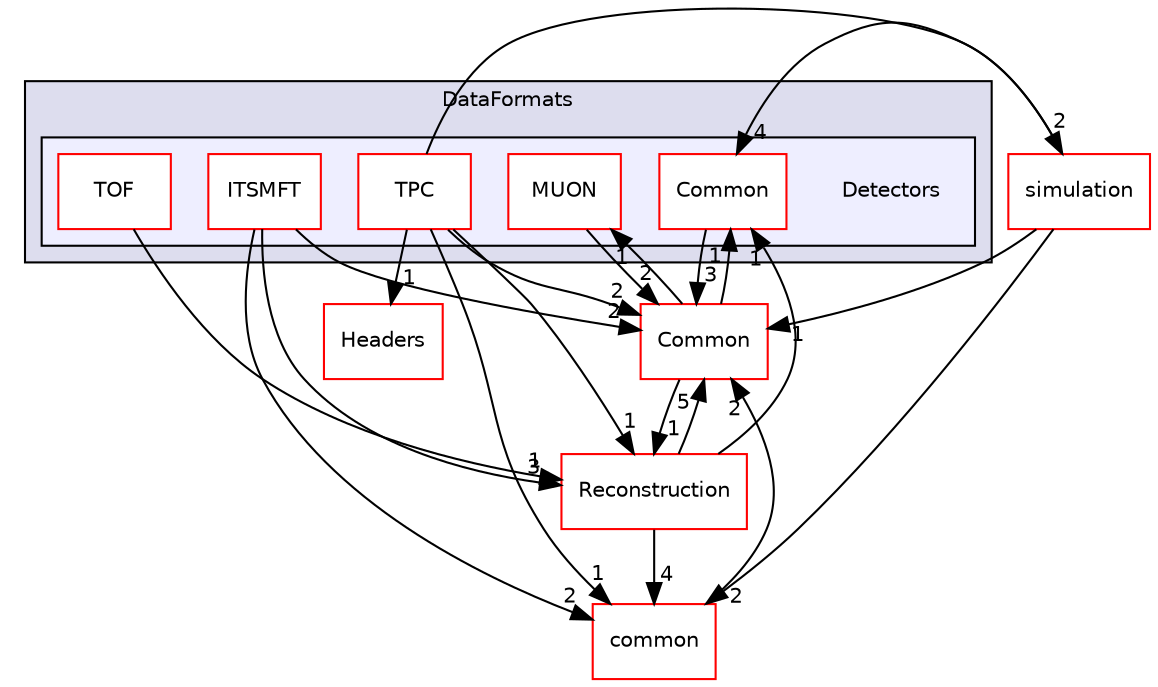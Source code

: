 digraph "/home/travis/build/AliceO2Group/AliceO2/DataFormats/Detectors" {
  bgcolor=transparent;
  compound=true
  node [ fontsize="10", fontname="Helvetica"];
  edge [ labelfontsize="10", labelfontname="Helvetica"];
  subgraph clusterdir_2171f7ec022c5423887b07c69b2f5b48 {
    graph [ bgcolor="#ddddee", pencolor="black", label="DataFormats" fontname="Helvetica", fontsize="10", URL="dir_2171f7ec022c5423887b07c69b2f5b48.html"]
  subgraph clusterdir_2801adc79bf3c286b1b479858d2cade4 {
    graph [ bgcolor="#eeeeff", pencolor="black", label="" URL="dir_2801adc79bf3c286b1b479858d2cade4.html"];
    dir_2801adc79bf3c286b1b479858d2cade4 [shape=plaintext label="Detectors"];
    dir_74593c7a91e03746ae2a516888bf9494 [shape=box label="Common" color="red" fillcolor="white" style="filled" URL="dir_74593c7a91e03746ae2a516888bf9494.html"];
    dir_ff53c4a4c37940dfaa1ef75e68c4ec2e [shape=box label="ITSMFT" color="red" fillcolor="white" style="filled" URL="dir_ff53c4a4c37940dfaa1ef75e68c4ec2e.html"];
    dir_39a68910f3cfdc380c901647ab1550b8 [shape=box label="MUON" color="red" fillcolor="white" style="filled" URL="dir_39a68910f3cfdc380c901647ab1550b8.html"];
    dir_b78a6db121207500afab70b350b99369 [shape=box label="TOF" color="red" fillcolor="white" style="filled" URL="dir_b78a6db121207500afab70b350b99369.html"];
    dir_87e4e27fa2128902da5e37b3e7ab3f52 [shape=box label="TPC" color="red" fillcolor="white" style="filled" URL="dir_87e4e27fa2128902da5e37b3e7ab3f52.html"];
  }
  }
  dir_d269712cc31e133b892a3b3f6424741a [shape=box label="Reconstruction" color="red" URL="dir_d269712cc31e133b892a3b3f6424741a.html"];
  dir_4ab6b4cc6a7edbff49100e9123df213f [shape=box label="Common" color="red" URL="dir_4ab6b4cc6a7edbff49100e9123df213f.html"];
  dir_183e7c4434404fe9096e1bd8673e1fcf [shape=box label="Headers" color="red" URL="dir_183e7c4434404fe9096e1bd8673e1fcf.html"];
  dir_047746f9f311f49446db9474b7431d0d [shape=box label="simulation" color="red" URL="dir_047746f9f311f49446db9474b7431d0d.html"];
  dir_7924ba4398ae4560cd37376e44666c6d [shape=box label="common" color="red" URL="dir_7924ba4398ae4560cd37376e44666c6d.html"];
  dir_d269712cc31e133b892a3b3f6424741a->dir_4ab6b4cc6a7edbff49100e9123df213f [headlabel="5", labeldistance=1.5 headhref="dir_000103_000016.html"];
  dir_d269712cc31e133b892a3b3f6424741a->dir_74593c7a91e03746ae2a516888bf9494 [headlabel="1", labeldistance=1.5 headhref="dir_000103_000065.html"];
  dir_d269712cc31e133b892a3b3f6424741a->dir_7924ba4398ae4560cd37376e44666c6d [headlabel="4", labeldistance=1.5 headhref="dir_000103_000055.html"];
  dir_39a68910f3cfdc380c901647ab1550b8->dir_4ab6b4cc6a7edbff49100e9123df213f [headlabel="2", labeldistance=1.5 headhref="dir_000099_000016.html"];
  dir_4ab6b4cc6a7edbff49100e9123df213f->dir_d269712cc31e133b892a3b3f6424741a [headlabel="1", labeldistance=1.5 headhref="dir_000016_000103.html"];
  dir_4ab6b4cc6a7edbff49100e9123df213f->dir_39a68910f3cfdc380c901647ab1550b8 [headlabel="1", labeldistance=1.5 headhref="dir_000016_000099.html"];
  dir_4ab6b4cc6a7edbff49100e9123df213f->dir_74593c7a91e03746ae2a516888bf9494 [headlabel="1", labeldistance=1.5 headhref="dir_000016_000065.html"];
  dir_ff53c4a4c37940dfaa1ef75e68c4ec2e->dir_d269712cc31e133b892a3b3f6424741a [headlabel="3", labeldistance=1.5 headhref="dir_000070_000103.html"];
  dir_ff53c4a4c37940dfaa1ef75e68c4ec2e->dir_4ab6b4cc6a7edbff49100e9123df213f [headlabel="2", labeldistance=1.5 headhref="dir_000070_000016.html"];
  dir_ff53c4a4c37940dfaa1ef75e68c4ec2e->dir_7924ba4398ae4560cd37376e44666c6d [headlabel="2", labeldistance=1.5 headhref="dir_000070_000055.html"];
  dir_047746f9f311f49446db9474b7431d0d->dir_4ab6b4cc6a7edbff49100e9123df213f [headlabel="1", labeldistance=1.5 headhref="dir_000127_000016.html"];
  dir_047746f9f311f49446db9474b7431d0d->dir_74593c7a91e03746ae2a516888bf9494 [headlabel="4", labeldistance=1.5 headhref="dir_000127_000065.html"];
  dir_047746f9f311f49446db9474b7431d0d->dir_7924ba4398ae4560cd37376e44666c6d [headlabel="2", labeldistance=1.5 headhref="dir_000127_000055.html"];
  dir_87e4e27fa2128902da5e37b3e7ab3f52->dir_d269712cc31e133b892a3b3f6424741a [headlabel="1", labeldistance=1.5 headhref="dir_000077_000103.html"];
  dir_87e4e27fa2128902da5e37b3e7ab3f52->dir_4ab6b4cc6a7edbff49100e9123df213f [headlabel="2", labeldistance=1.5 headhref="dir_000077_000016.html"];
  dir_87e4e27fa2128902da5e37b3e7ab3f52->dir_183e7c4434404fe9096e1bd8673e1fcf [headlabel="1", labeldistance=1.5 headhref="dir_000077_000058.html"];
  dir_87e4e27fa2128902da5e37b3e7ab3f52->dir_047746f9f311f49446db9474b7431d0d [headlabel="2", labeldistance=1.5 headhref="dir_000077_000127.html"];
  dir_87e4e27fa2128902da5e37b3e7ab3f52->dir_7924ba4398ae4560cd37376e44666c6d [headlabel="1", labeldistance=1.5 headhref="dir_000077_000055.html"];
  dir_b78a6db121207500afab70b350b99369->dir_d269712cc31e133b892a3b3f6424741a [headlabel="1", labeldistance=1.5 headhref="dir_000074_000103.html"];
  dir_74593c7a91e03746ae2a516888bf9494->dir_4ab6b4cc6a7edbff49100e9123df213f [headlabel="3", labeldistance=1.5 headhref="dir_000065_000016.html"];
  dir_7924ba4398ae4560cd37376e44666c6d->dir_4ab6b4cc6a7edbff49100e9123df213f [headlabel="2", labeldistance=1.5 headhref="dir_000055_000016.html"];
}
